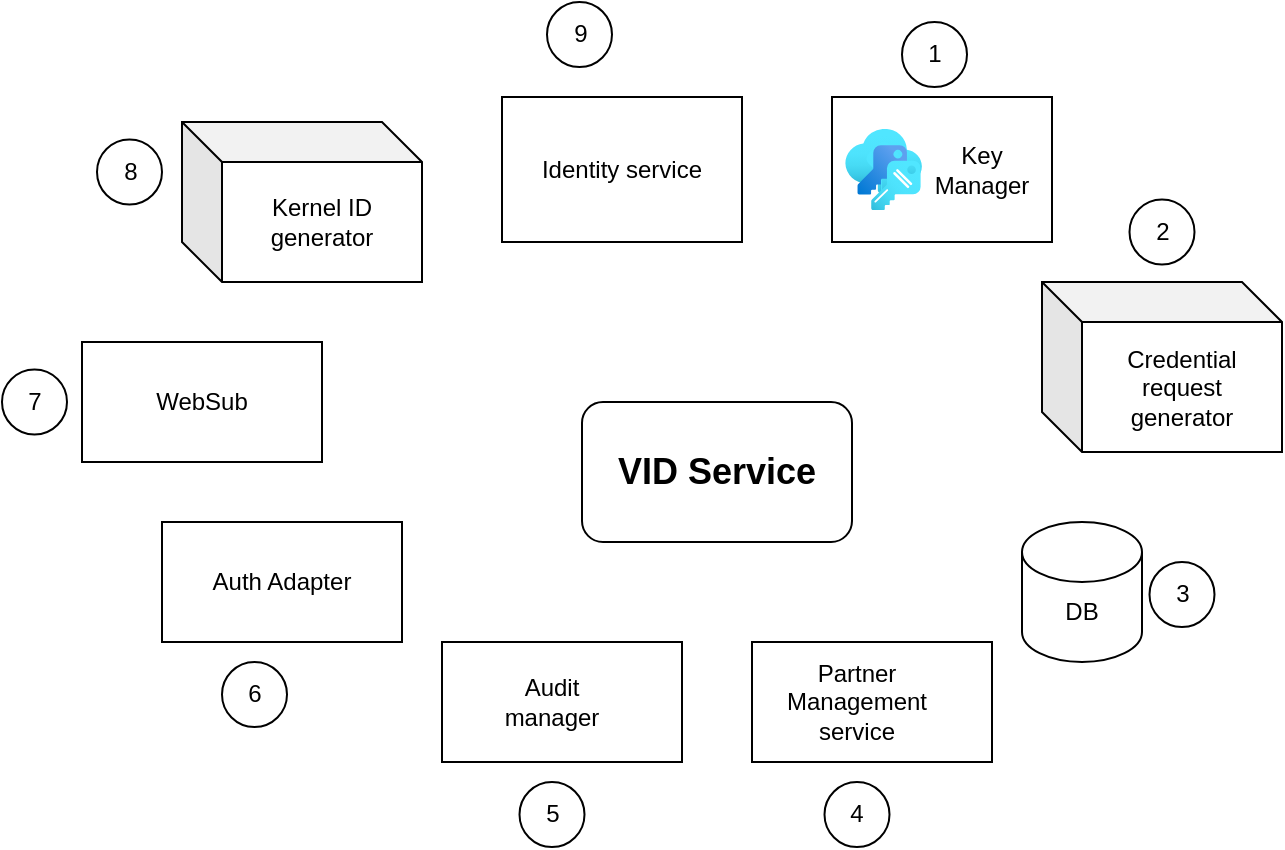 <mxfile version="16.5.2" type="github">
  <diagram id="yqBjzgYDcLQsE_bjkhoh" name="Page-1">
    <mxGraphModel dx="782" dy="468" grid="1" gridSize="10" guides="1" tooltips="1" connect="1" arrows="1" fold="1" page="1" pageScale="1" pageWidth="850" pageHeight="1100" math="0" shadow="0">
      <root>
        <mxCell id="0" />
        <mxCell id="1" parent="0" />
        <mxCell id="xPYrDUrBfEV6JEniaKv3-1" value="&lt;b&gt;&lt;font style=&quot;font-size: 18px&quot;&gt;VID Service&lt;/font&gt;&lt;/b&gt;" style="rounded=1;whiteSpace=wrap;html=1;" vertex="1" parent="1">
          <mxGeometry x="350" y="210" width="135" height="70" as="geometry" />
        </mxCell>
        <mxCell id="xPYrDUrBfEV6JEniaKv3-2" value="&lt;span style=&quot;color: rgba(0 , 0 , 0 , 0) ; font-family: monospace ; font-size: 0px&quot;&gt;%3CmxGraphModel%3E%3Croot%3E%3CmxCell%20id%3D%220%22%2F%3E%3CmxCell%20id%3D%221%22%20parent%3D%220%22%2F%3E%3CmxCell%20id%3D%222%22%20value%3D%22Partner%20Management%20Service%22%20style%3D%22rounded%3D0%3BwhiteSpace%3Dwrap%3Bhtml%3D1%3B%22%20vertex%3D%221%22%20parent%3D%221%22%3E%3CmxGeometry%20x%3D%22590%22%20y%3D%22315%22%20width%3D%22120%22%20height%3D%2260%22%20as%3D%22geometry%22%2F%3E%3C%2FmxCell%3E%3C%2Froot%3E%3C%2FmxGraphModel%3E&lt;/span&gt;" style="rounded=0;whiteSpace=wrap;html=1;" vertex="1" parent="1">
          <mxGeometry x="435" y="330" width="120" height="60" as="geometry" />
        </mxCell>
        <mxCell id="xPYrDUrBfEV6JEniaKv3-3" value="WebSub" style="rounded=0;whiteSpace=wrap;html=1;" vertex="1" parent="1">
          <mxGeometry x="100" y="180" width="120" height="60" as="geometry" />
        </mxCell>
        <mxCell id="xPYrDUrBfEV6JEniaKv3-4" value="Auth Adapter" style="rounded=0;whiteSpace=wrap;html=1;" vertex="1" parent="1">
          <mxGeometry x="140" y="270" width="120" height="60" as="geometry" />
        </mxCell>
        <mxCell id="xPYrDUrBfEV6JEniaKv3-5" value="" style="rounded=0;whiteSpace=wrap;html=1;" vertex="1" parent="1">
          <mxGeometry x="280" y="330" width="120" height="60" as="geometry" />
        </mxCell>
        <mxCell id="xPYrDUrBfEV6JEniaKv3-7" value="" style="rounded=0;whiteSpace=wrap;html=1;" vertex="1" parent="1">
          <mxGeometry x="475" y="57.5" width="110" height="72.5" as="geometry" />
        </mxCell>
        <mxCell id="xPYrDUrBfEV6JEniaKv3-8" value="" style="aspect=fixed;html=1;points=[];align=center;image;fontSize=12;image=img/lib/azure2/security/Keys.svg;" vertex="1" parent="1">
          <mxGeometry x="481.58" y="73.47" width="38.42" height="40.56" as="geometry" />
        </mxCell>
        <mxCell id="xPYrDUrBfEV6JEniaKv3-9" value="Key Manager" style="text;html=1;strokeColor=none;fillColor=none;align=center;verticalAlign=middle;whiteSpace=wrap;rounded=0;" vertex="1" parent="1">
          <mxGeometry x="520" y="78.75" width="60" height="30" as="geometry" />
        </mxCell>
        <mxCell id="xPYrDUrBfEV6JEniaKv3-10" value="" style="shape=cube;whiteSpace=wrap;html=1;boundedLbl=1;backgroundOutline=1;darkOpacity=0.05;darkOpacity2=0.1;" vertex="1" parent="1">
          <mxGeometry x="580" y="150" width="120" height="85" as="geometry" />
        </mxCell>
        <mxCell id="xPYrDUrBfEV6JEniaKv3-11" value="Credential request generator" style="text;html=1;strokeColor=none;fillColor=none;align=center;verticalAlign=middle;whiteSpace=wrap;rounded=0;" vertex="1" parent="1">
          <mxGeometry x="620" y="185" width="60" height="35" as="geometry" />
        </mxCell>
        <mxCell id="xPYrDUrBfEV6JEniaKv3-12" value="" style="shape=cylinder3;whiteSpace=wrap;html=1;boundedLbl=1;backgroundOutline=1;size=15;" vertex="1" parent="1">
          <mxGeometry x="570" y="270" width="60" height="70" as="geometry" />
        </mxCell>
        <mxCell id="xPYrDUrBfEV6JEniaKv3-13" value="DB" style="text;html=1;strokeColor=none;fillColor=none;align=center;verticalAlign=middle;whiteSpace=wrap;rounded=0;" vertex="1" parent="1">
          <mxGeometry x="570" y="290" width="60" height="50" as="geometry" />
        </mxCell>
        <mxCell id="xPYrDUrBfEV6JEniaKv3-14" value="Partner Management service" style="text;html=1;strokeColor=none;fillColor=none;align=center;verticalAlign=middle;whiteSpace=wrap;rounded=0;" vertex="1" parent="1">
          <mxGeometry x="450" y="340" width="75" height="40" as="geometry" />
        </mxCell>
        <mxCell id="xPYrDUrBfEV6JEniaKv3-15" value="Audit manager" style="text;html=1;strokeColor=none;fillColor=none;align=center;verticalAlign=middle;whiteSpace=wrap;rounded=0;" vertex="1" parent="1">
          <mxGeometry x="305" y="345" width="60" height="30" as="geometry" />
        </mxCell>
        <mxCell id="xPYrDUrBfEV6JEniaKv3-16" value="Kernel ID generator" style="shape=cube;whiteSpace=wrap;html=1;boundedLbl=1;backgroundOutline=1;darkOpacity=0.05;darkOpacity2=0.1;" vertex="1" parent="1">
          <mxGeometry x="150" y="70" width="120" height="80" as="geometry" />
        </mxCell>
        <mxCell id="xPYrDUrBfEV6JEniaKv3-17" value="Identity service" style="rounded=0;whiteSpace=wrap;html=1;" vertex="1" parent="1">
          <mxGeometry x="310" y="57.5" width="120" height="72.5" as="geometry" />
        </mxCell>
        <mxCell id="xPYrDUrBfEV6JEniaKv3-23" value="1" style="ellipse;whiteSpace=wrap;html=1;aspect=fixed;" vertex="1" parent="1">
          <mxGeometry x="510" y="20" width="32.5" height="32.5" as="geometry" />
        </mxCell>
        <mxCell id="xPYrDUrBfEV6JEniaKv3-25" value="2" style="ellipse;whiteSpace=wrap;html=1;aspect=fixed;" vertex="1" parent="1">
          <mxGeometry x="623.75" y="108.75" width="32.5" height="32.5" as="geometry" />
        </mxCell>
        <mxCell id="xPYrDUrBfEV6JEniaKv3-26" value="3" style="ellipse;whiteSpace=wrap;html=1;aspect=fixed;" vertex="1" parent="1">
          <mxGeometry x="633.75" y="290" width="32.5" height="32.5" as="geometry" />
        </mxCell>
        <mxCell id="xPYrDUrBfEV6JEniaKv3-27" value="4" style="ellipse;whiteSpace=wrap;html=1;aspect=fixed;" vertex="1" parent="1">
          <mxGeometry x="471.25" y="400" width="32.5" height="32.5" as="geometry" />
        </mxCell>
        <mxCell id="xPYrDUrBfEV6JEniaKv3-28" value="5" style="ellipse;whiteSpace=wrap;html=1;aspect=fixed;" vertex="1" parent="1">
          <mxGeometry x="318.75" y="400" width="32.5" height="32.5" as="geometry" />
        </mxCell>
        <mxCell id="xPYrDUrBfEV6JEniaKv3-29" value="6" style="ellipse;whiteSpace=wrap;html=1;aspect=fixed;" vertex="1" parent="1">
          <mxGeometry x="170" y="340" width="32.5" height="32.5" as="geometry" />
        </mxCell>
        <mxCell id="xPYrDUrBfEV6JEniaKv3-30" value="7" style="ellipse;whiteSpace=wrap;html=1;aspect=fixed;" vertex="1" parent="1">
          <mxGeometry x="60" y="193.75" width="32.5" height="32.5" as="geometry" />
        </mxCell>
        <mxCell id="xPYrDUrBfEV6JEniaKv3-31" value="8" style="ellipse;whiteSpace=wrap;html=1;aspect=fixed;" vertex="1" parent="1">
          <mxGeometry x="107.5" y="78.75" width="32.5" height="32.5" as="geometry" />
        </mxCell>
        <mxCell id="xPYrDUrBfEV6JEniaKv3-32" value="9" style="ellipse;whiteSpace=wrap;html=1;aspect=fixed;" vertex="1" parent="1">
          <mxGeometry x="332.5" y="10" width="32.5" height="32.5" as="geometry" />
        </mxCell>
      </root>
    </mxGraphModel>
  </diagram>
</mxfile>
